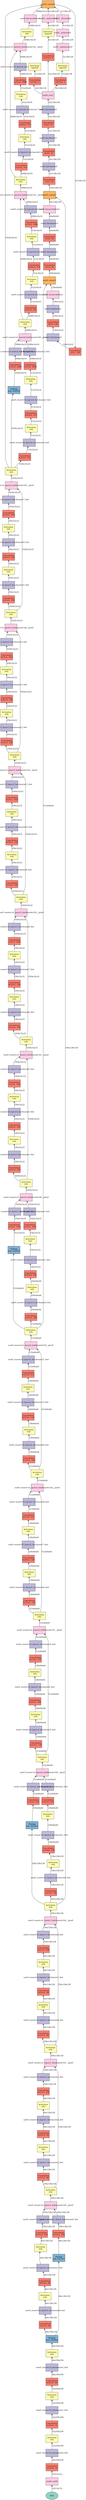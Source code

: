 digraph plot {
	data [label=data fillcolor="#8dd3c7" fixedsize=true height=0.8034 shape=oval style=filled width=1.3]
	east0_cast0 [label=east0_cast0 fillcolor="#fccde5" fixedsize=true height=0.8034 shape=box style=filled width=1.3]
	east0_resnetv1d_conv0_fwd [label="Convolution\n3x3/2x2, 32" fillcolor="#fb8072" fixedsize=true height=0.8034 shape=box style=filled width=1.3]
	east0_resnetv1d_batchnorm0_fwd [label=east0_resnetv1d_batchnorm0_fwd fillcolor="#bebada" fixedsize=true height=0.8034 shape=box style=filled width=1.3]
	east0_resnetv1d_relu0_fwd [label="Activation\nrelu" fillcolor="#ffffb3" fixedsize=true height=0.8034 shape=box style=filled width=1.3]
	east0_resnetv1d_conv1_fwd [label="Convolution\n3x3/1x1, 32" fillcolor="#fb8072" fixedsize=true height=0.8034 shape=box style=filled width=1.3]
	east0_resnetv1d_batchnorm1_fwd [label=east0_resnetv1d_batchnorm1_fwd fillcolor="#bebada" fixedsize=true height=0.8034 shape=box style=filled width=1.3]
	east0_resnetv1d_relu1_fwd [label="Activation\nrelu" fillcolor="#ffffb3" fixedsize=true height=0.8034 shape=box style=filled width=1.3]
	east0_resnetv1d_conv2_fwd [label="Convolution\n3x3/1x1, 64" fillcolor="#fb8072" fixedsize=true height=0.8034 shape=box style=filled width=1.3]
	east0_resnetv1d_batchnorm2_fwd [label=east0_resnetv1d_batchnorm2_fwd fillcolor="#bebada" fixedsize=true height=0.8034 shape=box style=filled width=1.3]
	east0_resnetv1d_relu2_fwd [label="Activation\nrelu" fillcolor="#ffffb3" fixedsize=true height=0.8034 shape=box style=filled width=1.3]
	east0_resnetv1d_pool0_fwd [label="Pooling\nmax, 3x3/2x2" fillcolor="#80b1d3" fixedsize=true height=0.8034 shape=box style=filled width=1.3]
	east0_resnetv1d_layers1_conv0_fwd [label="Convolution\n1x1/1x1, 64" fillcolor="#fb8072" fixedsize=true height=0.8034 shape=box style=filled width=1.3]
	east0_resnetv1d_layers1_batchnorm0_fwd [label=east0_resnetv1d_layers1_batchnorm0_fwd fillcolor="#bebada" fixedsize=true height=0.8034 shape=box style=filled width=1.3]
	east0_resnetv1d_layers1_relu0_fwd [label="Activation\nrelu" fillcolor="#ffffb3" fixedsize=true height=0.8034 shape=box style=filled width=1.3]
	east0_resnetv1d_layers1_conv1_fwd [label="Convolution\n3x3/1x1, 64" fillcolor="#fb8072" fixedsize=true height=0.8034 shape=box style=filled width=1.3]
	east0_resnetv1d_layers1_batchnorm1_fwd [label=east0_resnetv1d_layers1_batchnorm1_fwd fillcolor="#bebada" fixedsize=true height=0.8034 shape=box style=filled width=1.3]
	east0_resnetv1d_layers1_relu1_fwd [label="Activation\nrelu" fillcolor="#ffffb3" fixedsize=true height=0.8034 shape=box style=filled width=1.3]
	east0_resnetv1d_layers1_conv2_fwd [label="Convolution\n1x1/1x1, 256" fillcolor="#fb8072" fixedsize=true height=0.8034 shape=box style=filled width=1.3]
	east0_resnetv1d_layers1_batchnorm2_fwd [label=east0_resnetv1d_layers1_batchnorm2_fwd fillcolor="#bebada" fixedsize=true height=0.8034 shape=box style=filled width=1.3]
	east0_resnetv1d_down1_pool0_fwd [label="Pooling\navg, 1x1/1x1" fillcolor="#80b1d3" fixedsize=true height=0.8034 shape=box style=filled width=1.3]
	east0_resnetv1d_down1_conv0_fwd [label="Convolution\n1x1/1x1, 256" fillcolor="#fb8072" fixedsize=true height=0.8034 shape=box style=filled width=1.3]
	east0_resnetv1d_down1_batchnorm0_fwd [label=east0_resnetv1d_down1_batchnorm0_fwd fillcolor="#bebada" fixedsize=true height=0.8034 shape=box style=filled width=1.3]
	east0_resnetv1d_layers1_bottleneckv1b0__plus0 [label=east0_resnetv1d_layers1_bottleneckv1b0__plus0 fillcolor="#fccde5" fixedsize=true height=0.8034 shape=box style=filled width=1.3]
	east0_resnetv1d_layers1_relu2_fwd [label="Activation\nrelu" fillcolor="#ffffb3" fixedsize=true height=0.8034 shape=box style=filled width=1.3]
	east0_resnetv1d_layers1_conv3_fwd [label="Convolution\n1x1/1x1, 64" fillcolor="#fb8072" fixedsize=true height=0.8034 shape=box style=filled width=1.3]
	east0_resnetv1d_layers1_batchnorm3_fwd [label=east0_resnetv1d_layers1_batchnorm3_fwd fillcolor="#bebada" fixedsize=true height=0.8034 shape=box style=filled width=1.3]
	east0_resnetv1d_layers1_relu3_fwd [label="Activation\nrelu" fillcolor="#ffffb3" fixedsize=true height=0.8034 shape=box style=filled width=1.3]
	east0_resnetv1d_layers1_conv4_fwd [label="Convolution\n3x3/1x1, 64" fillcolor="#fb8072" fixedsize=true height=0.8034 shape=box style=filled width=1.3]
	east0_resnetv1d_layers1_batchnorm4_fwd [label=east0_resnetv1d_layers1_batchnorm4_fwd fillcolor="#bebada" fixedsize=true height=0.8034 shape=box style=filled width=1.3]
	east0_resnetv1d_layers1_relu4_fwd [label="Activation\nrelu" fillcolor="#ffffb3" fixedsize=true height=0.8034 shape=box style=filled width=1.3]
	east0_resnetv1d_layers1_conv5_fwd [label="Convolution\n1x1/1x1, 256" fillcolor="#fb8072" fixedsize=true height=0.8034 shape=box style=filled width=1.3]
	east0_resnetv1d_layers1_batchnorm5_fwd [label=east0_resnetv1d_layers1_batchnorm5_fwd fillcolor="#bebada" fixedsize=true height=0.8034 shape=box style=filled width=1.3]
	east0_resnetv1d_layers1_bottleneckv1b1__plus0 [label=east0_resnetv1d_layers1_bottleneckv1b1__plus0 fillcolor="#fccde5" fixedsize=true height=0.8034 shape=box style=filled width=1.3]
	east0_resnetv1d_layers1_relu5_fwd [label="Activation\nrelu" fillcolor="#ffffb3" fixedsize=true height=0.8034 shape=box style=filled width=1.3]
	east0_resnetv1d_layers1_conv6_fwd [label="Convolution\n1x1/1x1, 64" fillcolor="#fb8072" fixedsize=true height=0.8034 shape=box style=filled width=1.3]
	east0_resnetv1d_layers1_batchnorm6_fwd [label=east0_resnetv1d_layers1_batchnorm6_fwd fillcolor="#bebada" fixedsize=true height=0.8034 shape=box style=filled width=1.3]
	east0_resnetv1d_layers1_relu6_fwd [label="Activation\nrelu" fillcolor="#ffffb3" fixedsize=true height=0.8034 shape=box style=filled width=1.3]
	east0_resnetv1d_layers1_conv7_fwd [label="Convolution\n3x3/1x1, 64" fillcolor="#fb8072" fixedsize=true height=0.8034 shape=box style=filled width=1.3]
	east0_resnetv1d_layers1_batchnorm7_fwd [label=east0_resnetv1d_layers1_batchnorm7_fwd fillcolor="#bebada" fixedsize=true height=0.8034 shape=box style=filled width=1.3]
	east0_resnetv1d_layers1_relu7_fwd [label="Activation\nrelu" fillcolor="#ffffb3" fixedsize=true height=0.8034 shape=box style=filled width=1.3]
	east0_resnetv1d_layers1_conv8_fwd [label="Convolution\n1x1/1x1, 256" fillcolor="#fb8072" fixedsize=true height=0.8034 shape=box style=filled width=1.3]
	east0_resnetv1d_layers1_batchnorm8_fwd [label=east0_resnetv1d_layers1_batchnorm8_fwd fillcolor="#bebada" fixedsize=true height=0.8034 shape=box style=filled width=1.3]
	east0_resnetv1d_layers1_bottleneckv1b2__plus0 [label=east0_resnetv1d_layers1_bottleneckv1b2__plus0 fillcolor="#fccde5" fixedsize=true height=0.8034 shape=box style=filled width=1.3]
	east0_resnetv1d_layers1_relu8_fwd [label="Activation\nrelu" fillcolor="#ffffb3" fixedsize=true height=0.8034 shape=box style=filled width=1.3]
	east0_resnetv1d_layers2_conv0_fwd [label="Convolution\n1x1/1x1, 128" fillcolor="#fb8072" fixedsize=true height=0.8034 shape=box style=filled width=1.3]
	east0_resnetv1d_layers2_batchnorm0_fwd [label=east0_resnetv1d_layers2_batchnorm0_fwd fillcolor="#bebada" fixedsize=true height=0.8034 shape=box style=filled width=1.3]
	east0_resnetv1d_layers2_relu0_fwd [label="Activation\nrelu" fillcolor="#ffffb3" fixedsize=true height=0.8034 shape=box style=filled width=1.3]
	east0_resnetv1d_layers2_conv1_fwd [label="Convolution\n3x3/2x2, 128" fillcolor="#fb8072" fixedsize=true height=0.8034 shape=box style=filled width=1.3]
	east0_resnetv1d_layers2_batchnorm1_fwd [label=east0_resnetv1d_layers2_batchnorm1_fwd fillcolor="#bebada" fixedsize=true height=0.8034 shape=box style=filled width=1.3]
	east0_resnetv1d_layers2_relu1_fwd [label="Activation\nrelu" fillcolor="#ffffb3" fixedsize=true height=0.8034 shape=box style=filled width=1.3]
	east0_resnetv1d_layers2_conv2_fwd [label="Convolution\n1x1/1x1, 512" fillcolor="#fb8072" fixedsize=true height=0.8034 shape=box style=filled width=1.3]
	east0_resnetv1d_layers2_batchnorm2_fwd [label=east0_resnetv1d_layers2_batchnorm2_fwd fillcolor="#bebada" fixedsize=true height=0.8034 shape=box style=filled width=1.3]
	east0_resnetv1d_down2_pool0_fwd [label="Pooling\navg, 2x2/2x2" fillcolor="#80b1d3" fixedsize=true height=0.8034 shape=box style=filled width=1.3]
	east0_resnetv1d_down2_conv0_fwd [label="Convolution\n1x1/1x1, 512" fillcolor="#fb8072" fixedsize=true height=0.8034 shape=box style=filled width=1.3]
	east0_resnetv1d_down2_batchnorm0_fwd [label=east0_resnetv1d_down2_batchnorm0_fwd fillcolor="#bebada" fixedsize=true height=0.8034 shape=box style=filled width=1.3]
	east0_resnetv1d_layers2_bottleneckv1b0__plus0 [label=east0_resnetv1d_layers2_bottleneckv1b0__plus0 fillcolor="#fccde5" fixedsize=true height=0.8034 shape=box style=filled width=1.3]
	east0_resnetv1d_layers2_relu2_fwd [label="Activation\nrelu" fillcolor="#ffffb3" fixedsize=true height=0.8034 shape=box style=filled width=1.3]
	east0_resnetv1d_layers2_conv3_fwd [label="Convolution\n1x1/1x1, 128" fillcolor="#fb8072" fixedsize=true height=0.8034 shape=box style=filled width=1.3]
	east0_resnetv1d_layers2_batchnorm3_fwd [label=east0_resnetv1d_layers2_batchnorm3_fwd fillcolor="#bebada" fixedsize=true height=0.8034 shape=box style=filled width=1.3]
	east0_resnetv1d_layers2_relu3_fwd [label="Activation\nrelu" fillcolor="#ffffb3" fixedsize=true height=0.8034 shape=box style=filled width=1.3]
	east0_resnetv1d_layers2_conv4_fwd [label="Convolution\n3x3/1x1, 128" fillcolor="#fb8072" fixedsize=true height=0.8034 shape=box style=filled width=1.3]
	east0_resnetv1d_layers2_batchnorm4_fwd [label=east0_resnetv1d_layers2_batchnorm4_fwd fillcolor="#bebada" fixedsize=true height=0.8034 shape=box style=filled width=1.3]
	east0_resnetv1d_layers2_relu4_fwd [label="Activation\nrelu" fillcolor="#ffffb3" fixedsize=true height=0.8034 shape=box style=filled width=1.3]
	east0_resnetv1d_layers2_conv5_fwd [label="Convolution\n1x1/1x1, 512" fillcolor="#fb8072" fixedsize=true height=0.8034 shape=box style=filled width=1.3]
	east0_resnetv1d_layers2_batchnorm5_fwd [label=east0_resnetv1d_layers2_batchnorm5_fwd fillcolor="#bebada" fixedsize=true height=0.8034 shape=box style=filled width=1.3]
	east0_resnetv1d_layers2_bottleneckv1b1__plus0 [label=east0_resnetv1d_layers2_bottleneckv1b1__plus0 fillcolor="#fccde5" fixedsize=true height=0.8034 shape=box style=filled width=1.3]
	east0_resnetv1d_layers2_relu5_fwd [label="Activation\nrelu" fillcolor="#ffffb3" fixedsize=true height=0.8034 shape=box style=filled width=1.3]
	east0_resnetv1d_layers2_conv6_fwd [label="Convolution\n1x1/1x1, 128" fillcolor="#fb8072" fixedsize=true height=0.8034 shape=box style=filled width=1.3]
	east0_resnetv1d_layers2_batchnorm6_fwd [label=east0_resnetv1d_layers2_batchnorm6_fwd fillcolor="#bebada" fixedsize=true height=0.8034 shape=box style=filled width=1.3]
	east0_resnetv1d_layers2_relu6_fwd [label="Activation\nrelu" fillcolor="#ffffb3" fixedsize=true height=0.8034 shape=box style=filled width=1.3]
	east0_resnetv1d_layers2_conv7_fwd [label="Convolution\n3x3/1x1, 128" fillcolor="#fb8072" fixedsize=true height=0.8034 shape=box style=filled width=1.3]
	east0_resnetv1d_layers2_batchnorm7_fwd [label=east0_resnetv1d_layers2_batchnorm7_fwd fillcolor="#bebada" fixedsize=true height=0.8034 shape=box style=filled width=1.3]
	east0_resnetv1d_layers2_relu7_fwd [label="Activation\nrelu" fillcolor="#ffffb3" fixedsize=true height=0.8034 shape=box style=filled width=1.3]
	east0_resnetv1d_layers2_conv8_fwd [label="Convolution\n1x1/1x1, 512" fillcolor="#fb8072" fixedsize=true height=0.8034 shape=box style=filled width=1.3]
	east0_resnetv1d_layers2_batchnorm8_fwd [label=east0_resnetv1d_layers2_batchnorm8_fwd fillcolor="#bebada" fixedsize=true height=0.8034 shape=box style=filled width=1.3]
	east0_resnetv1d_layers2_bottleneckv1b2__plus0 [label=east0_resnetv1d_layers2_bottleneckv1b2__plus0 fillcolor="#fccde5" fixedsize=true height=0.8034 shape=box style=filled width=1.3]
	east0_resnetv1d_layers2_relu8_fwd [label="Activation\nrelu" fillcolor="#ffffb3" fixedsize=true height=0.8034 shape=box style=filled width=1.3]
	east0_resnetv1d_layers2_conv9_fwd [label="Convolution\n1x1/1x1, 128" fillcolor="#fb8072" fixedsize=true height=0.8034 shape=box style=filled width=1.3]
	east0_resnetv1d_layers2_batchnorm9_fwd [label=east0_resnetv1d_layers2_batchnorm9_fwd fillcolor="#bebada" fixedsize=true height=0.8034 shape=box style=filled width=1.3]
	east0_resnetv1d_layers2_relu9_fwd [label="Activation\nrelu" fillcolor="#ffffb3" fixedsize=true height=0.8034 shape=box style=filled width=1.3]
	east0_resnetv1d_layers2_conv10_fwd [label="Convolution\n3x3/1x1, 128" fillcolor="#fb8072" fixedsize=true height=0.8034 shape=box style=filled width=1.3]
	east0_resnetv1d_layers2_batchnorm10_fwd [label=east0_resnetv1d_layers2_batchnorm10_fwd fillcolor="#bebada" fixedsize=true height=0.8034 shape=box style=filled width=1.3]
	east0_resnetv1d_layers2_relu10_fwd [label="Activation\nrelu" fillcolor="#ffffb3" fixedsize=true height=0.8034 shape=box style=filled width=1.3]
	east0_resnetv1d_layers2_conv11_fwd [label="Convolution\n1x1/1x1, 512" fillcolor="#fb8072" fixedsize=true height=0.8034 shape=box style=filled width=1.3]
	east0_resnetv1d_layers2_batchnorm11_fwd [label=east0_resnetv1d_layers2_batchnorm11_fwd fillcolor="#bebada" fixedsize=true height=0.8034 shape=box style=filled width=1.3]
	east0_resnetv1d_layers2_bottleneckv1b3__plus0 [label=east0_resnetv1d_layers2_bottleneckv1b3__plus0 fillcolor="#fccde5" fixedsize=true height=0.8034 shape=box style=filled width=1.3]
	east0_resnetv1d_layers2_relu11_fwd [label="Activation\nrelu" fillcolor="#ffffb3" fixedsize=true height=0.8034 shape=box style=filled width=1.3]
	east0_resnetv1d_layers3_conv0_fwd [label="Convolution\n1x1/1x1, 256" fillcolor="#fb8072" fixedsize=true height=0.8034 shape=box style=filled width=1.3]
	east0_resnetv1d_layers3_batchnorm0_fwd [label=east0_resnetv1d_layers3_batchnorm0_fwd fillcolor="#bebada" fixedsize=true height=0.8034 shape=box style=filled width=1.3]
	east0_resnetv1d_layers3_relu0_fwd [label="Activation\nrelu" fillcolor="#ffffb3" fixedsize=true height=0.8034 shape=box style=filled width=1.3]
	east0_resnetv1d_layers3_conv1_fwd [label="Convolution\n3x3/2x2, 256" fillcolor="#fb8072" fixedsize=true height=0.8034 shape=box style=filled width=1.3]
	east0_resnetv1d_layers3_batchnorm1_fwd [label=east0_resnetv1d_layers3_batchnorm1_fwd fillcolor="#bebada" fixedsize=true height=0.8034 shape=box style=filled width=1.3]
	east0_resnetv1d_layers3_relu1_fwd [label="Activation\nrelu" fillcolor="#ffffb3" fixedsize=true height=0.8034 shape=box style=filled width=1.3]
	east0_resnetv1d_layers3_conv2_fwd [label="Convolution\n1x1/1x1, 1024" fillcolor="#fb8072" fixedsize=true height=0.8034 shape=box style=filled width=1.3]
	east0_resnetv1d_layers3_batchnorm2_fwd [label=east0_resnetv1d_layers3_batchnorm2_fwd fillcolor="#bebada" fixedsize=true height=0.8034 shape=box style=filled width=1.3]
	east0_resnetv1d_down3_pool0_fwd [label="Pooling\navg, 2x2/2x2" fillcolor="#80b1d3" fixedsize=true height=0.8034 shape=box style=filled width=1.3]
	east0_resnetv1d_down3_conv0_fwd [label="Convolution\n1x1/1x1, 1024" fillcolor="#fb8072" fixedsize=true height=0.8034 shape=box style=filled width=1.3]
	east0_resnetv1d_down3_batchnorm0_fwd [label=east0_resnetv1d_down3_batchnorm0_fwd fillcolor="#bebada" fixedsize=true height=0.8034 shape=box style=filled width=1.3]
	east0_resnetv1d_layers3_bottleneckv1b0__plus0 [label=east0_resnetv1d_layers3_bottleneckv1b0__plus0 fillcolor="#fccde5" fixedsize=true height=0.8034 shape=box style=filled width=1.3]
	east0_resnetv1d_layers3_relu2_fwd [label="Activation\nrelu" fillcolor="#ffffb3" fixedsize=true height=0.8034 shape=box style=filled width=1.3]
	east0_resnetv1d_layers3_conv3_fwd [label="Convolution\n1x1/1x1, 256" fillcolor="#fb8072" fixedsize=true height=0.8034 shape=box style=filled width=1.3]
	east0_resnetv1d_layers3_batchnorm3_fwd [label=east0_resnetv1d_layers3_batchnorm3_fwd fillcolor="#bebada" fixedsize=true height=0.8034 shape=box style=filled width=1.3]
	east0_resnetv1d_layers3_relu3_fwd [label="Activation\nrelu" fillcolor="#ffffb3" fixedsize=true height=0.8034 shape=box style=filled width=1.3]
	east0_resnetv1d_layers3_conv4_fwd [label="Convolution\n3x3/1x1, 256" fillcolor="#fb8072" fixedsize=true height=0.8034 shape=box style=filled width=1.3]
	east0_resnetv1d_layers3_batchnorm4_fwd [label=east0_resnetv1d_layers3_batchnorm4_fwd fillcolor="#bebada" fixedsize=true height=0.8034 shape=box style=filled width=1.3]
	east0_resnetv1d_layers3_relu4_fwd [label="Activation\nrelu" fillcolor="#ffffb3" fixedsize=true height=0.8034 shape=box style=filled width=1.3]
	east0_resnetv1d_layers3_conv5_fwd [label="Convolution\n1x1/1x1, 1024" fillcolor="#fb8072" fixedsize=true height=0.8034 shape=box style=filled width=1.3]
	east0_resnetv1d_layers3_batchnorm5_fwd [label=east0_resnetv1d_layers3_batchnorm5_fwd fillcolor="#bebada" fixedsize=true height=0.8034 shape=box style=filled width=1.3]
	east0_resnetv1d_layers3_bottleneckv1b1__plus0 [label=east0_resnetv1d_layers3_bottleneckv1b1__plus0 fillcolor="#fccde5" fixedsize=true height=0.8034 shape=box style=filled width=1.3]
	east0_resnetv1d_layers3_relu5_fwd [label="Activation\nrelu" fillcolor="#ffffb3" fixedsize=true height=0.8034 shape=box style=filled width=1.3]
	east0_resnetv1d_layers3_conv6_fwd [label="Convolution\n1x1/1x1, 256" fillcolor="#fb8072" fixedsize=true height=0.8034 shape=box style=filled width=1.3]
	east0_resnetv1d_layers3_batchnorm6_fwd [label=east0_resnetv1d_layers3_batchnorm6_fwd fillcolor="#bebada" fixedsize=true height=0.8034 shape=box style=filled width=1.3]
	east0_resnetv1d_layers3_relu6_fwd [label="Activation\nrelu" fillcolor="#ffffb3" fixedsize=true height=0.8034 shape=box style=filled width=1.3]
	east0_resnetv1d_layers3_conv7_fwd [label="Convolution\n3x3/1x1, 256" fillcolor="#fb8072" fixedsize=true height=0.8034 shape=box style=filled width=1.3]
	east0_resnetv1d_layers3_batchnorm7_fwd [label=east0_resnetv1d_layers3_batchnorm7_fwd fillcolor="#bebada" fixedsize=true height=0.8034 shape=box style=filled width=1.3]
	east0_resnetv1d_layers3_relu7_fwd [label="Activation\nrelu" fillcolor="#ffffb3" fixedsize=true height=0.8034 shape=box style=filled width=1.3]
	east0_resnetv1d_layers3_conv8_fwd [label="Convolution\n1x1/1x1, 1024" fillcolor="#fb8072" fixedsize=true height=0.8034 shape=box style=filled width=1.3]
	east0_resnetv1d_layers3_batchnorm8_fwd [label=east0_resnetv1d_layers3_batchnorm8_fwd fillcolor="#bebada" fixedsize=true height=0.8034 shape=box style=filled width=1.3]
	east0_resnetv1d_layers3_bottleneckv1b2__plus0 [label=east0_resnetv1d_layers3_bottleneckv1b2__plus0 fillcolor="#fccde5" fixedsize=true height=0.8034 shape=box style=filled width=1.3]
	east0_resnetv1d_layers3_relu8_fwd [label="Activation\nrelu" fillcolor="#ffffb3" fixedsize=true height=0.8034 shape=box style=filled width=1.3]
	east0_resnetv1d_layers3_conv9_fwd [label="Convolution\n1x1/1x1, 256" fillcolor="#fb8072" fixedsize=true height=0.8034 shape=box style=filled width=1.3]
	east0_resnetv1d_layers3_batchnorm9_fwd [label=east0_resnetv1d_layers3_batchnorm9_fwd fillcolor="#bebada" fixedsize=true height=0.8034 shape=box style=filled width=1.3]
	east0_resnetv1d_layers3_relu9_fwd [label="Activation\nrelu" fillcolor="#ffffb3" fixedsize=true height=0.8034 shape=box style=filled width=1.3]
	east0_resnetv1d_layers3_conv10_fwd [label="Convolution\n3x3/1x1, 256" fillcolor="#fb8072" fixedsize=true height=0.8034 shape=box style=filled width=1.3]
	east0_resnetv1d_layers3_batchnorm10_fwd [label=east0_resnetv1d_layers3_batchnorm10_fwd fillcolor="#bebada" fixedsize=true height=0.8034 shape=box style=filled width=1.3]
	east0_resnetv1d_layers3_relu10_fwd [label="Activation\nrelu" fillcolor="#ffffb3" fixedsize=true height=0.8034 shape=box style=filled width=1.3]
	east0_resnetv1d_layers3_conv11_fwd [label="Convolution\n1x1/1x1, 1024" fillcolor="#fb8072" fixedsize=true height=0.8034 shape=box style=filled width=1.3]
	east0_resnetv1d_layers3_batchnorm11_fwd [label=east0_resnetv1d_layers3_batchnorm11_fwd fillcolor="#bebada" fixedsize=true height=0.8034 shape=box style=filled width=1.3]
	east0_resnetv1d_layers3_bottleneckv1b3__plus0 [label=east0_resnetv1d_layers3_bottleneckv1b3__plus0 fillcolor="#fccde5" fixedsize=true height=0.8034 shape=box style=filled width=1.3]
	east0_resnetv1d_layers3_relu11_fwd [label="Activation\nrelu" fillcolor="#ffffb3" fixedsize=true height=0.8034 shape=box style=filled width=1.3]
	east0_resnetv1d_layers3_conv12_fwd [label="Convolution\n1x1/1x1, 256" fillcolor="#fb8072" fixedsize=true height=0.8034 shape=box style=filled width=1.3]
	east0_resnetv1d_layers3_batchnorm12_fwd [label=east0_resnetv1d_layers3_batchnorm12_fwd fillcolor="#bebada" fixedsize=true height=0.8034 shape=box style=filled width=1.3]
	east0_resnetv1d_layers3_relu12_fwd [label="Activation\nrelu" fillcolor="#ffffb3" fixedsize=true height=0.8034 shape=box style=filled width=1.3]
	east0_resnetv1d_layers3_conv13_fwd [label="Convolution\n3x3/1x1, 256" fillcolor="#fb8072" fixedsize=true height=0.8034 shape=box style=filled width=1.3]
	east0_resnetv1d_layers3_batchnorm13_fwd [label=east0_resnetv1d_layers3_batchnorm13_fwd fillcolor="#bebada" fixedsize=true height=0.8034 shape=box style=filled width=1.3]
	east0_resnetv1d_layers3_relu13_fwd [label="Activation\nrelu" fillcolor="#ffffb3" fixedsize=true height=0.8034 shape=box style=filled width=1.3]
	east0_resnetv1d_layers3_conv14_fwd [label="Convolution\n1x1/1x1, 1024" fillcolor="#fb8072" fixedsize=true height=0.8034 shape=box style=filled width=1.3]
	east0_resnetv1d_layers3_batchnorm14_fwd [label=east0_resnetv1d_layers3_batchnorm14_fwd fillcolor="#bebada" fixedsize=true height=0.8034 shape=box style=filled width=1.3]
	east0_resnetv1d_layers3_bottleneckv1b4__plus0 [label=east0_resnetv1d_layers3_bottleneckv1b4__plus0 fillcolor="#fccde5" fixedsize=true height=0.8034 shape=box style=filled width=1.3]
	east0_resnetv1d_layers3_relu14_fwd [label="Activation\nrelu" fillcolor="#ffffb3" fixedsize=true height=0.8034 shape=box style=filled width=1.3]
	east0_resnetv1d_layers3_conv15_fwd [label="Convolution\n1x1/1x1, 256" fillcolor="#fb8072" fixedsize=true height=0.8034 shape=box style=filled width=1.3]
	east0_resnetv1d_layers3_batchnorm15_fwd [label=east0_resnetv1d_layers3_batchnorm15_fwd fillcolor="#bebada" fixedsize=true height=0.8034 shape=box style=filled width=1.3]
	east0_resnetv1d_layers3_relu15_fwd [label="Activation\nrelu" fillcolor="#ffffb3" fixedsize=true height=0.8034 shape=box style=filled width=1.3]
	east0_resnetv1d_layers3_conv16_fwd [label="Convolution\n3x3/1x1, 256" fillcolor="#fb8072" fixedsize=true height=0.8034 shape=box style=filled width=1.3]
	east0_resnetv1d_layers3_batchnorm16_fwd [label=east0_resnetv1d_layers3_batchnorm16_fwd fillcolor="#bebada" fixedsize=true height=0.8034 shape=box style=filled width=1.3]
	east0_resnetv1d_layers3_relu16_fwd [label="Activation\nrelu" fillcolor="#ffffb3" fixedsize=true height=0.8034 shape=box style=filled width=1.3]
	east0_resnetv1d_layers3_conv17_fwd [label="Convolution\n1x1/1x1, 1024" fillcolor="#fb8072" fixedsize=true height=0.8034 shape=box style=filled width=1.3]
	east0_resnetv1d_layers3_batchnorm17_fwd [label=east0_resnetv1d_layers3_batchnorm17_fwd fillcolor="#bebada" fixedsize=true height=0.8034 shape=box style=filled width=1.3]
	east0_resnetv1d_layers3_bottleneckv1b5__plus0 [label=east0_resnetv1d_layers3_bottleneckv1b5__plus0 fillcolor="#fccde5" fixedsize=true height=0.8034 shape=box style=filled width=1.3]
	east0_resnetv1d_layers3_relu17_fwd [label="Activation\nrelu" fillcolor="#ffffb3" fixedsize=true height=0.8034 shape=box style=filled width=1.3]
	east0_resnetv1d_layers4_conv0_fwd [label="Convolution\n1x1/1x1, 512" fillcolor="#fb8072" fixedsize=true height=0.8034 shape=box style=filled width=1.3]
	east0_resnetv1d_layers4_batchnorm0_fwd [label=east0_resnetv1d_layers4_batchnorm0_fwd fillcolor="#bebada" fixedsize=true height=0.8034 shape=box style=filled width=1.3]
	east0_resnetv1d_layers4_relu0_fwd [label="Activation\nrelu" fillcolor="#ffffb3" fixedsize=true height=0.8034 shape=box style=filled width=1.3]
	east0_resnetv1d_layers4_conv1_fwd [label="Convolution\n3x3/2x2, 512" fillcolor="#fb8072" fixedsize=true height=0.8034 shape=box style=filled width=1.3]
	east0_resnetv1d_layers4_batchnorm1_fwd [label=east0_resnetv1d_layers4_batchnorm1_fwd fillcolor="#bebada" fixedsize=true height=0.8034 shape=box style=filled width=1.3]
	east0_resnetv1d_layers4_relu1_fwd [label="Activation\nrelu" fillcolor="#ffffb3" fixedsize=true height=0.8034 shape=box style=filled width=1.3]
	east0_resnetv1d_layers4_conv2_fwd [label="Convolution\n1x1/1x1, 2048" fillcolor="#fb8072" fixedsize=true height=0.8034 shape=box style=filled width=1.3]
	east0_resnetv1d_layers4_batchnorm2_fwd [label=east0_resnetv1d_layers4_batchnorm2_fwd fillcolor="#bebada" fixedsize=true height=0.8034 shape=box style=filled width=1.3]
	east0_resnetv1d_down4_pool0_fwd [label="Pooling\navg, 2x2/2x2" fillcolor="#80b1d3" fixedsize=true height=0.8034 shape=box style=filled width=1.3]
	east0_resnetv1d_down4_conv0_fwd [label="Convolution\n1x1/1x1, 2048" fillcolor="#fb8072" fixedsize=true height=0.8034 shape=box style=filled width=1.3]
	east0_resnetv1d_down4_batchnorm0_fwd [label=east0_resnetv1d_down4_batchnorm0_fwd fillcolor="#bebada" fixedsize=true height=0.8034 shape=box style=filled width=1.3]
	east0_resnetv1d_layers4_bottleneckv1b0__plus0 [label=east0_resnetv1d_layers4_bottleneckv1b0__plus0 fillcolor="#fccde5" fixedsize=true height=0.8034 shape=box style=filled width=1.3]
	east0_resnetv1d_layers4_relu2_fwd [label="Activation\nrelu" fillcolor="#ffffb3" fixedsize=true height=0.8034 shape=box style=filled width=1.3]
	east0_resnetv1d_layers4_conv3_fwd [label="Convolution\n1x1/1x1, 512" fillcolor="#fb8072" fixedsize=true height=0.8034 shape=box style=filled width=1.3]
	east0_resnetv1d_layers4_batchnorm3_fwd [label=east0_resnetv1d_layers4_batchnorm3_fwd fillcolor="#bebada" fixedsize=true height=0.8034 shape=box style=filled width=1.3]
	east0_resnetv1d_layers4_relu3_fwd [label="Activation\nrelu" fillcolor="#ffffb3" fixedsize=true height=0.8034 shape=box style=filled width=1.3]
	east0_resnetv1d_layers4_conv4_fwd [label="Convolution\n3x3/1x1, 512" fillcolor="#fb8072" fixedsize=true height=0.8034 shape=box style=filled width=1.3]
	east0_resnetv1d_layers4_batchnorm4_fwd [label=east0_resnetv1d_layers4_batchnorm4_fwd fillcolor="#bebada" fixedsize=true height=0.8034 shape=box style=filled width=1.3]
	east0_resnetv1d_layers4_relu4_fwd [label="Activation\nrelu" fillcolor="#ffffb3" fixedsize=true height=0.8034 shape=box style=filled width=1.3]
	east0_resnetv1d_layers4_conv5_fwd [label="Convolution\n1x1/1x1, 2048" fillcolor="#fb8072" fixedsize=true height=0.8034 shape=box style=filled width=1.3]
	east0_resnetv1d_layers4_batchnorm5_fwd [label=east0_resnetv1d_layers4_batchnorm5_fwd fillcolor="#bebada" fixedsize=true height=0.8034 shape=box style=filled width=1.3]
	east0_resnetv1d_layers4_bottleneckv1b1__plus0 [label=east0_resnetv1d_layers4_bottleneckv1b1__plus0 fillcolor="#fccde5" fixedsize=true height=0.8034 shape=box style=filled width=1.3]
	east0_resnetv1d_layers4_relu5_fwd [label="Activation\nrelu" fillcolor="#ffffb3" fixedsize=true height=0.8034 shape=box style=filled width=1.3]
	east0_resnetv1d_layers4_conv6_fwd [label="Convolution\n1x1/1x1, 512" fillcolor="#fb8072" fixedsize=true height=0.8034 shape=box style=filled width=1.3]
	east0_resnetv1d_layers4_batchnorm6_fwd [label=east0_resnetv1d_layers4_batchnorm6_fwd fillcolor="#bebada" fixedsize=true height=0.8034 shape=box style=filled width=1.3]
	east0_resnetv1d_layers4_relu6_fwd [label="Activation\nrelu" fillcolor="#ffffb3" fixedsize=true height=0.8034 shape=box style=filled width=1.3]
	east0_resnetv1d_layers4_conv7_fwd [label="Convolution\n3x3/1x1, 512" fillcolor="#fb8072" fixedsize=true height=0.8034 shape=box style=filled width=1.3]
	east0_resnetv1d_layers4_batchnorm7_fwd [label=east0_resnetv1d_layers4_batchnorm7_fwd fillcolor="#bebada" fixedsize=true height=0.8034 shape=box style=filled width=1.3]
	east0_resnetv1d_layers4_relu7_fwd [label="Activation\nrelu" fillcolor="#ffffb3" fixedsize=true height=0.8034 shape=box style=filled width=1.3]
	east0_resnetv1d_layers4_conv8_fwd [label="Convolution\n1x1/1x1, 2048" fillcolor="#fb8072" fixedsize=true height=0.8034 shape=box style=filled width=1.3]
	east0_resnetv1d_layers4_batchnorm8_fwd [label=east0_resnetv1d_layers4_batchnorm8_fwd fillcolor="#bebada" fixedsize=true height=0.8034 shape=box style=filled width=1.3]
	east0_resnetv1d_layers4_bottleneckv1b2__plus0 [label=east0_resnetv1d_layers4_bottleneckv1b2__plus0 fillcolor="#fccde5" fixedsize=true height=0.8034 shape=box style=filled width=1.3]
	east0_resnetv1d_layers4_relu8_fwd [label="Activation\nrelu" fillcolor="#ffffb3" fixedsize=true height=0.8034 shape=box style=filled width=1.3]
	east0_deconvolution0 [label=east0_deconvolution0 fillcolor="#fccde5" fixedsize=true height=0.8034 shape=box style=filled width=1.3]
	east0_concat0 [label=east0_concat0 fillcolor="#fdb462" fixedsize=true height=0.8034 shape=box style=filled width=1.3]
	east0_convolution0 [label="Convolution\n1x1/1, 128" fillcolor="#fb8072" fixedsize=true height=0.8034 shape=box style=filled width=1.3]
	east0_batchnorm0 [label=east0_batchnorm0 fillcolor="#bebada" fixedsize=true height=0.8034 shape=box style=filled width=1.3]
	east0_convolution1 [label="Convolution\n3x3/1, 128" fillcolor="#fb8072" fixedsize=true height=0.8034 shape=box style=filled width=1.3]
	east0_batchnorm1 [label=east0_batchnorm1 fillcolor="#bebada" fixedsize=true height=0.8034 shape=box style=filled width=1.3]
	east0_deconvolution1 [label=east0_deconvolution1 fillcolor="#fccde5" fixedsize=true height=0.8034 shape=box style=filled width=1.3]
	east0_concat1 [label=east0_concat1 fillcolor="#fdb462" fixedsize=true height=0.8034 shape=box style=filled width=1.3]
	east0_convolution2 [label="Convolution\n1x1/1, 64" fillcolor="#fb8072" fixedsize=true height=0.8034 shape=box style=filled width=1.3]
	east0_batchnorm2 [label=east0_batchnorm2 fillcolor="#bebada" fixedsize=true height=0.8034 shape=box style=filled width=1.3]
	east0_convolution3 [label="Convolution\n3x3/1, 64" fillcolor="#fb8072" fixedsize=true height=0.8034 shape=box style=filled width=1.3]
	east0_batchnorm3 [label=east0_batchnorm3 fillcolor="#bebada" fixedsize=true height=0.8034 shape=box style=filled width=1.3]
	east0_deconvolution2 [label=east0_deconvolution2 fillcolor="#fccde5" fixedsize=true height=0.8034 shape=box style=filled width=1.3]
	east0_concat2 [label=east0_concat2 fillcolor="#fdb462" fixedsize=true height=0.8034 shape=box style=filled width=1.3]
	east0_convolution4 [label="Convolution\n1x1/1, 32" fillcolor="#fb8072" fixedsize=true height=0.8034 shape=box style=filled width=1.3]
	east0_batchnorm4 [label=east0_batchnorm4 fillcolor="#bebada" fixedsize=true height=0.8034 shape=box style=filled width=1.3]
	east0_convolution5 [label="Convolution\n3x3/1, 32" fillcolor="#fb8072" fixedsize=true height=0.8034 shape=box style=filled width=1.3]
	east0_batchnorm5 [label=east0_batchnorm5 fillcolor="#bebada" fixedsize=true height=0.8034 shape=box style=filled width=1.3]
	east0_convolution6 [label="Convolution\n3x3/1, 32" fillcolor="#fb8072" fixedsize=true height=0.8034 shape=box style=filled width=1.3]
	east0_batchnorm6 [label=east0_batchnorm6 fillcolor="#bebada" fixedsize=true height=0.8034 shape=box style=filled width=1.3]
	east0_cast1 [label=east0_cast1 fillcolor="#fccde5" fixedsize=true height=0.8034 shape=box style=filled width=1.3]
	east0_conv0_fwd [label="Convolution\n1x1/1x1, 1" fillcolor="#fb8072" fixedsize=true height=0.8034 shape=box style=filled width=1.3]
	east0_conv0_sigmoid_fwd [label="Activation\nsigmoid" fillcolor="#ffffb3" fixedsize=true height=0.8034 shape=box style=filled width=1.3]
	east0_conv1_fwd [label="Convolution\n1x1/1x1, 4" fillcolor="#fb8072" fixedsize=true height=0.8034 shape=box style=filled width=1.3]
	east0_conv1_sigmoid_fwd [label="Activation\nsigmoid" fillcolor="#ffffb3" fixedsize=true height=0.8034 shape=box style=filled width=1.3]
	east0__mulscalar0 [label=east0__mulscalar0 fillcolor="#fccde5" fixedsize=true height=0.8034 shape=box style=filled width=1.3]
	east0_conv2_fwd [label="Convolution\n1x1/1x1, 1" fillcolor="#fb8072" fixedsize=true height=0.8034 shape=box style=filled width=1.3]
	east0_conv2_sigmoid_fwd [label="Activation\nsigmoid" fillcolor="#ffffb3" fixedsize=true height=0.8034 shape=box style=filled width=1.3]
	east0__minusscalar0 [label=east0__minusscalar0 fillcolor="#fccde5" fixedsize=true height=0.8034 shape=box style=filled width=1.3]
	east0__mulscalar1 [label=east0__mulscalar1 fillcolor="#fccde5" fixedsize=true height=0.8034 shape=box style=filled width=1.3]
	east0__divscalar0 [label=east0__divscalar0 fillcolor="#fccde5" fixedsize=true height=0.8034 shape=box style=filled width=1.3]
	east0_concat0 [label=east0_concat0 fillcolor="#fdb462" fixedsize=true height=0.8034 shape=box style=filled width=1.3]
	east0_cast0 -> data [label="3x512x512" arrowtail=open dir=back]
	east0_resnetv1d_conv0_fwd -> east0_cast0 [label="3x512x512" arrowtail=open dir=back]
	east0_resnetv1d_batchnorm0_fwd -> east0_resnetv1d_conv0_fwd [label="32x256x256" arrowtail=open dir=back]
	east0_resnetv1d_relu0_fwd -> east0_resnetv1d_batchnorm0_fwd [label="32x256x256" arrowtail=open dir=back]
	east0_resnetv1d_conv1_fwd -> east0_resnetv1d_relu0_fwd [label="32x256x256" arrowtail=open dir=back]
	east0_resnetv1d_batchnorm1_fwd -> east0_resnetv1d_conv1_fwd [label="32x256x256" arrowtail=open dir=back]
	east0_resnetv1d_relu1_fwd -> east0_resnetv1d_batchnorm1_fwd [label="32x256x256" arrowtail=open dir=back]
	east0_resnetv1d_conv2_fwd -> east0_resnetv1d_relu1_fwd [label="32x256x256" arrowtail=open dir=back]
	east0_resnetv1d_batchnorm2_fwd -> east0_resnetv1d_conv2_fwd [label="64x256x256" arrowtail=open dir=back]
	east0_resnetv1d_relu2_fwd -> east0_resnetv1d_batchnorm2_fwd [label="64x256x256" arrowtail=open dir=back]
	east0_resnetv1d_pool0_fwd -> east0_resnetv1d_relu2_fwd [label="64x256x256" arrowtail=open dir=back]
	east0_resnetv1d_layers1_conv0_fwd -> east0_resnetv1d_pool0_fwd [label="64x128x128" arrowtail=open dir=back]
	east0_resnetv1d_layers1_batchnorm0_fwd -> east0_resnetv1d_layers1_conv0_fwd [label="64x128x128" arrowtail=open dir=back]
	east0_resnetv1d_layers1_relu0_fwd -> east0_resnetv1d_layers1_batchnorm0_fwd [label="64x128x128" arrowtail=open dir=back]
	east0_resnetv1d_layers1_conv1_fwd -> east0_resnetv1d_layers1_relu0_fwd [label="64x128x128" arrowtail=open dir=back]
	east0_resnetv1d_layers1_batchnorm1_fwd -> east0_resnetv1d_layers1_conv1_fwd [label="64x128x128" arrowtail=open dir=back]
	east0_resnetv1d_layers1_relu1_fwd -> east0_resnetv1d_layers1_batchnorm1_fwd [label="64x128x128" arrowtail=open dir=back]
	east0_resnetv1d_layers1_conv2_fwd -> east0_resnetv1d_layers1_relu1_fwd [label="64x128x128" arrowtail=open dir=back]
	east0_resnetv1d_layers1_batchnorm2_fwd -> east0_resnetv1d_layers1_conv2_fwd [label="256x128x128" arrowtail=open dir=back]
	east0_resnetv1d_down1_pool0_fwd -> east0_resnetv1d_pool0_fwd [label="64x128x128" arrowtail=open dir=back]
	east0_resnetv1d_down1_conv0_fwd -> east0_resnetv1d_down1_pool0_fwd [label="64x128x128" arrowtail=open dir=back]
	east0_resnetv1d_down1_batchnorm0_fwd -> east0_resnetv1d_down1_conv0_fwd [label="256x128x128" arrowtail=open dir=back]
	east0_resnetv1d_layers1_bottleneckv1b0__plus0 -> east0_resnetv1d_layers1_batchnorm2_fwd [label="256x128x128" arrowtail=open dir=back]
	east0_resnetv1d_layers1_bottleneckv1b0__plus0 -> east0_resnetv1d_down1_batchnorm0_fwd [label="256x128x128" arrowtail=open dir=back]
	east0_resnetv1d_layers1_relu2_fwd -> east0_resnetv1d_layers1_bottleneckv1b0__plus0 [label="256x128x128" arrowtail=open dir=back]
	east0_resnetv1d_layers1_conv3_fwd -> east0_resnetv1d_layers1_relu2_fwd [label="256x128x128" arrowtail=open dir=back]
	east0_resnetv1d_layers1_batchnorm3_fwd -> east0_resnetv1d_layers1_conv3_fwd [label="64x128x128" arrowtail=open dir=back]
	east0_resnetv1d_layers1_relu3_fwd -> east0_resnetv1d_layers1_batchnorm3_fwd [label="64x128x128" arrowtail=open dir=back]
	east0_resnetv1d_layers1_conv4_fwd -> east0_resnetv1d_layers1_relu3_fwd [label="64x128x128" arrowtail=open dir=back]
	east0_resnetv1d_layers1_batchnorm4_fwd -> east0_resnetv1d_layers1_conv4_fwd [label="64x128x128" arrowtail=open dir=back]
	east0_resnetv1d_layers1_relu4_fwd -> east0_resnetv1d_layers1_batchnorm4_fwd [label="64x128x128" arrowtail=open dir=back]
	east0_resnetv1d_layers1_conv5_fwd -> east0_resnetv1d_layers1_relu4_fwd [label="64x128x128" arrowtail=open dir=back]
	east0_resnetv1d_layers1_batchnorm5_fwd -> east0_resnetv1d_layers1_conv5_fwd [label="256x128x128" arrowtail=open dir=back]
	east0_resnetv1d_layers1_bottleneckv1b1__plus0 -> east0_resnetv1d_layers1_batchnorm5_fwd [label="256x128x128" arrowtail=open dir=back]
	east0_resnetv1d_layers1_bottleneckv1b1__plus0 -> east0_resnetv1d_layers1_relu2_fwd [label="256x128x128" arrowtail=open dir=back]
	east0_resnetv1d_layers1_relu5_fwd -> east0_resnetv1d_layers1_bottleneckv1b1__plus0 [label="256x128x128" arrowtail=open dir=back]
	east0_resnetv1d_layers1_conv6_fwd -> east0_resnetv1d_layers1_relu5_fwd [label="256x128x128" arrowtail=open dir=back]
	east0_resnetv1d_layers1_batchnorm6_fwd -> east0_resnetv1d_layers1_conv6_fwd [label="64x128x128" arrowtail=open dir=back]
	east0_resnetv1d_layers1_relu6_fwd -> east0_resnetv1d_layers1_batchnorm6_fwd [label="64x128x128" arrowtail=open dir=back]
	east0_resnetv1d_layers1_conv7_fwd -> east0_resnetv1d_layers1_relu6_fwd [label="64x128x128" arrowtail=open dir=back]
	east0_resnetv1d_layers1_batchnorm7_fwd -> east0_resnetv1d_layers1_conv7_fwd [label="64x128x128" arrowtail=open dir=back]
	east0_resnetv1d_layers1_relu7_fwd -> east0_resnetv1d_layers1_batchnorm7_fwd [label="64x128x128" arrowtail=open dir=back]
	east0_resnetv1d_layers1_conv8_fwd -> east0_resnetv1d_layers1_relu7_fwd [label="64x128x128" arrowtail=open dir=back]
	east0_resnetv1d_layers1_batchnorm8_fwd -> east0_resnetv1d_layers1_conv8_fwd [label="256x128x128" arrowtail=open dir=back]
	east0_resnetv1d_layers1_bottleneckv1b2__plus0 -> east0_resnetv1d_layers1_batchnorm8_fwd [label="256x128x128" arrowtail=open dir=back]
	east0_resnetv1d_layers1_bottleneckv1b2__plus0 -> east0_resnetv1d_layers1_relu5_fwd [label="256x128x128" arrowtail=open dir=back]
	east0_resnetv1d_layers1_relu8_fwd -> east0_resnetv1d_layers1_bottleneckv1b2__plus0 [label="256x128x128" arrowtail=open dir=back]
	east0_resnetv1d_layers2_conv0_fwd -> east0_resnetv1d_layers1_relu8_fwd [label="256x128x128" arrowtail=open dir=back]
	east0_resnetv1d_layers2_batchnorm0_fwd -> east0_resnetv1d_layers2_conv0_fwd [label="128x128x128" arrowtail=open dir=back]
	east0_resnetv1d_layers2_relu0_fwd -> east0_resnetv1d_layers2_batchnorm0_fwd [label="128x128x128" arrowtail=open dir=back]
	east0_resnetv1d_layers2_conv1_fwd -> east0_resnetv1d_layers2_relu0_fwd [label="128x128x128" arrowtail=open dir=back]
	east0_resnetv1d_layers2_batchnorm1_fwd -> east0_resnetv1d_layers2_conv1_fwd [label="128x64x64" arrowtail=open dir=back]
	east0_resnetv1d_layers2_relu1_fwd -> east0_resnetv1d_layers2_batchnorm1_fwd [label="128x64x64" arrowtail=open dir=back]
	east0_resnetv1d_layers2_conv2_fwd -> east0_resnetv1d_layers2_relu1_fwd [label="128x64x64" arrowtail=open dir=back]
	east0_resnetv1d_layers2_batchnorm2_fwd -> east0_resnetv1d_layers2_conv2_fwd [label="512x64x64" arrowtail=open dir=back]
	east0_resnetv1d_down2_pool0_fwd -> east0_resnetv1d_layers1_relu8_fwd [label="256x128x128" arrowtail=open dir=back]
	east0_resnetv1d_down2_conv0_fwd -> east0_resnetv1d_down2_pool0_fwd [label="256x64x64" arrowtail=open dir=back]
	east0_resnetv1d_down2_batchnorm0_fwd -> east0_resnetv1d_down2_conv0_fwd [label="512x64x64" arrowtail=open dir=back]
	east0_resnetv1d_layers2_bottleneckv1b0__plus0 -> east0_resnetv1d_layers2_batchnorm2_fwd [label="512x64x64" arrowtail=open dir=back]
	east0_resnetv1d_layers2_bottleneckv1b0__plus0 -> east0_resnetv1d_down2_batchnorm0_fwd [label="512x64x64" arrowtail=open dir=back]
	east0_resnetv1d_layers2_relu2_fwd -> east0_resnetv1d_layers2_bottleneckv1b0__plus0 [label="512x64x64" arrowtail=open dir=back]
	east0_resnetv1d_layers2_conv3_fwd -> east0_resnetv1d_layers2_relu2_fwd [label="512x64x64" arrowtail=open dir=back]
	east0_resnetv1d_layers2_batchnorm3_fwd -> east0_resnetv1d_layers2_conv3_fwd [label="128x64x64" arrowtail=open dir=back]
	east0_resnetv1d_layers2_relu3_fwd -> east0_resnetv1d_layers2_batchnorm3_fwd [label="128x64x64" arrowtail=open dir=back]
	east0_resnetv1d_layers2_conv4_fwd -> east0_resnetv1d_layers2_relu3_fwd [label="128x64x64" arrowtail=open dir=back]
	east0_resnetv1d_layers2_batchnorm4_fwd -> east0_resnetv1d_layers2_conv4_fwd [label="128x64x64" arrowtail=open dir=back]
	east0_resnetv1d_layers2_relu4_fwd -> east0_resnetv1d_layers2_batchnorm4_fwd [label="128x64x64" arrowtail=open dir=back]
	east0_resnetv1d_layers2_conv5_fwd -> east0_resnetv1d_layers2_relu4_fwd [label="128x64x64" arrowtail=open dir=back]
	east0_resnetv1d_layers2_batchnorm5_fwd -> east0_resnetv1d_layers2_conv5_fwd [label="512x64x64" arrowtail=open dir=back]
	east0_resnetv1d_layers2_bottleneckv1b1__plus0 -> east0_resnetv1d_layers2_batchnorm5_fwd [label="512x64x64" arrowtail=open dir=back]
	east0_resnetv1d_layers2_bottleneckv1b1__plus0 -> east0_resnetv1d_layers2_relu2_fwd [label="512x64x64" arrowtail=open dir=back]
	east0_resnetv1d_layers2_relu5_fwd -> east0_resnetv1d_layers2_bottleneckv1b1__plus0 [label="512x64x64" arrowtail=open dir=back]
	east0_resnetv1d_layers2_conv6_fwd -> east0_resnetv1d_layers2_relu5_fwd [label="512x64x64" arrowtail=open dir=back]
	east0_resnetv1d_layers2_batchnorm6_fwd -> east0_resnetv1d_layers2_conv6_fwd [label="128x64x64" arrowtail=open dir=back]
	east0_resnetv1d_layers2_relu6_fwd -> east0_resnetv1d_layers2_batchnorm6_fwd [label="128x64x64" arrowtail=open dir=back]
	east0_resnetv1d_layers2_conv7_fwd -> east0_resnetv1d_layers2_relu6_fwd [label="128x64x64" arrowtail=open dir=back]
	east0_resnetv1d_layers2_batchnorm7_fwd -> east0_resnetv1d_layers2_conv7_fwd [label="128x64x64" arrowtail=open dir=back]
	east0_resnetv1d_layers2_relu7_fwd -> east0_resnetv1d_layers2_batchnorm7_fwd [label="128x64x64" arrowtail=open dir=back]
	east0_resnetv1d_layers2_conv8_fwd -> east0_resnetv1d_layers2_relu7_fwd [label="128x64x64" arrowtail=open dir=back]
	east0_resnetv1d_layers2_batchnorm8_fwd -> east0_resnetv1d_layers2_conv8_fwd [label="512x64x64" arrowtail=open dir=back]
	east0_resnetv1d_layers2_bottleneckv1b2__plus0 -> east0_resnetv1d_layers2_batchnorm8_fwd [label="512x64x64" arrowtail=open dir=back]
	east0_resnetv1d_layers2_bottleneckv1b2__plus0 -> east0_resnetv1d_layers2_relu5_fwd [label="512x64x64" arrowtail=open dir=back]
	east0_resnetv1d_layers2_relu8_fwd -> east0_resnetv1d_layers2_bottleneckv1b2__plus0 [label="512x64x64" arrowtail=open dir=back]
	east0_resnetv1d_layers2_conv9_fwd -> east0_resnetv1d_layers2_relu8_fwd [label="512x64x64" arrowtail=open dir=back]
	east0_resnetv1d_layers2_batchnorm9_fwd -> east0_resnetv1d_layers2_conv9_fwd [label="128x64x64" arrowtail=open dir=back]
	east0_resnetv1d_layers2_relu9_fwd -> east0_resnetv1d_layers2_batchnorm9_fwd [label="128x64x64" arrowtail=open dir=back]
	east0_resnetv1d_layers2_conv10_fwd -> east0_resnetv1d_layers2_relu9_fwd [label="128x64x64" arrowtail=open dir=back]
	east0_resnetv1d_layers2_batchnorm10_fwd -> east0_resnetv1d_layers2_conv10_fwd [label="128x64x64" arrowtail=open dir=back]
	east0_resnetv1d_layers2_relu10_fwd -> east0_resnetv1d_layers2_batchnorm10_fwd [label="128x64x64" arrowtail=open dir=back]
	east0_resnetv1d_layers2_conv11_fwd -> east0_resnetv1d_layers2_relu10_fwd [label="128x64x64" arrowtail=open dir=back]
	east0_resnetv1d_layers2_batchnorm11_fwd -> east0_resnetv1d_layers2_conv11_fwd [label="512x64x64" arrowtail=open dir=back]
	east0_resnetv1d_layers2_bottleneckv1b3__plus0 -> east0_resnetv1d_layers2_batchnorm11_fwd [label="512x64x64" arrowtail=open dir=back]
	east0_resnetv1d_layers2_bottleneckv1b3__plus0 -> east0_resnetv1d_layers2_relu8_fwd [label="512x64x64" arrowtail=open dir=back]
	east0_resnetv1d_layers2_relu11_fwd -> east0_resnetv1d_layers2_bottleneckv1b3__plus0 [label="512x64x64" arrowtail=open dir=back]
	east0_resnetv1d_layers3_conv0_fwd -> east0_resnetv1d_layers2_relu11_fwd [label="512x64x64" arrowtail=open dir=back]
	east0_resnetv1d_layers3_batchnorm0_fwd -> east0_resnetv1d_layers3_conv0_fwd [label="256x64x64" arrowtail=open dir=back]
	east0_resnetv1d_layers3_relu0_fwd -> east0_resnetv1d_layers3_batchnorm0_fwd [label="256x64x64" arrowtail=open dir=back]
	east0_resnetv1d_layers3_conv1_fwd -> east0_resnetv1d_layers3_relu0_fwd [label="256x64x64" arrowtail=open dir=back]
	east0_resnetv1d_layers3_batchnorm1_fwd -> east0_resnetv1d_layers3_conv1_fwd [label="256x32x32" arrowtail=open dir=back]
	east0_resnetv1d_layers3_relu1_fwd -> east0_resnetv1d_layers3_batchnorm1_fwd [label="256x32x32" arrowtail=open dir=back]
	east0_resnetv1d_layers3_conv2_fwd -> east0_resnetv1d_layers3_relu1_fwd [label="256x32x32" arrowtail=open dir=back]
	east0_resnetv1d_layers3_batchnorm2_fwd -> east0_resnetv1d_layers3_conv2_fwd [label="1024x32x32" arrowtail=open dir=back]
	east0_resnetv1d_down3_pool0_fwd -> east0_resnetv1d_layers2_relu11_fwd [label="512x64x64" arrowtail=open dir=back]
	east0_resnetv1d_down3_conv0_fwd -> east0_resnetv1d_down3_pool0_fwd [label="512x32x32" arrowtail=open dir=back]
	east0_resnetv1d_down3_batchnorm0_fwd -> east0_resnetv1d_down3_conv0_fwd [label="1024x32x32" arrowtail=open dir=back]
	east0_resnetv1d_layers3_bottleneckv1b0__plus0 -> east0_resnetv1d_layers3_batchnorm2_fwd [label="1024x32x32" arrowtail=open dir=back]
	east0_resnetv1d_layers3_bottleneckv1b0__plus0 -> east0_resnetv1d_down3_batchnorm0_fwd [label="1024x32x32" arrowtail=open dir=back]
	east0_resnetv1d_layers3_relu2_fwd -> east0_resnetv1d_layers3_bottleneckv1b0__plus0 [label="1024x32x32" arrowtail=open dir=back]
	east0_resnetv1d_layers3_conv3_fwd -> east0_resnetv1d_layers3_relu2_fwd [label="1024x32x32" arrowtail=open dir=back]
	east0_resnetv1d_layers3_batchnorm3_fwd -> east0_resnetv1d_layers3_conv3_fwd [label="256x32x32" arrowtail=open dir=back]
	east0_resnetv1d_layers3_relu3_fwd -> east0_resnetv1d_layers3_batchnorm3_fwd [label="256x32x32" arrowtail=open dir=back]
	east0_resnetv1d_layers3_conv4_fwd -> east0_resnetv1d_layers3_relu3_fwd [label="256x32x32" arrowtail=open dir=back]
	east0_resnetv1d_layers3_batchnorm4_fwd -> east0_resnetv1d_layers3_conv4_fwd [label="256x32x32" arrowtail=open dir=back]
	east0_resnetv1d_layers3_relu4_fwd -> east0_resnetv1d_layers3_batchnorm4_fwd [label="256x32x32" arrowtail=open dir=back]
	east0_resnetv1d_layers3_conv5_fwd -> east0_resnetv1d_layers3_relu4_fwd [label="256x32x32" arrowtail=open dir=back]
	east0_resnetv1d_layers3_batchnorm5_fwd -> east0_resnetv1d_layers3_conv5_fwd [label="1024x32x32" arrowtail=open dir=back]
	east0_resnetv1d_layers3_bottleneckv1b1__plus0 -> east0_resnetv1d_layers3_batchnorm5_fwd [label="1024x32x32" arrowtail=open dir=back]
	east0_resnetv1d_layers3_bottleneckv1b1__plus0 -> east0_resnetv1d_layers3_relu2_fwd [label="1024x32x32" arrowtail=open dir=back]
	east0_resnetv1d_layers3_relu5_fwd -> east0_resnetv1d_layers3_bottleneckv1b1__plus0 [label="1024x32x32" arrowtail=open dir=back]
	east0_resnetv1d_layers3_conv6_fwd -> east0_resnetv1d_layers3_relu5_fwd [label="1024x32x32" arrowtail=open dir=back]
	east0_resnetv1d_layers3_batchnorm6_fwd -> east0_resnetv1d_layers3_conv6_fwd [label="256x32x32" arrowtail=open dir=back]
	east0_resnetv1d_layers3_relu6_fwd -> east0_resnetv1d_layers3_batchnorm6_fwd [label="256x32x32" arrowtail=open dir=back]
	east0_resnetv1d_layers3_conv7_fwd -> east0_resnetv1d_layers3_relu6_fwd [label="256x32x32" arrowtail=open dir=back]
	east0_resnetv1d_layers3_batchnorm7_fwd -> east0_resnetv1d_layers3_conv7_fwd [label="256x32x32" arrowtail=open dir=back]
	east0_resnetv1d_layers3_relu7_fwd -> east0_resnetv1d_layers3_batchnorm7_fwd [label="256x32x32" arrowtail=open dir=back]
	east0_resnetv1d_layers3_conv8_fwd -> east0_resnetv1d_layers3_relu7_fwd [label="256x32x32" arrowtail=open dir=back]
	east0_resnetv1d_layers3_batchnorm8_fwd -> east0_resnetv1d_layers3_conv8_fwd [label="1024x32x32" arrowtail=open dir=back]
	east0_resnetv1d_layers3_bottleneckv1b2__plus0 -> east0_resnetv1d_layers3_batchnorm8_fwd [label="1024x32x32" arrowtail=open dir=back]
	east0_resnetv1d_layers3_bottleneckv1b2__plus0 -> east0_resnetv1d_layers3_relu5_fwd [label="1024x32x32" arrowtail=open dir=back]
	east0_resnetv1d_layers3_relu8_fwd -> east0_resnetv1d_layers3_bottleneckv1b2__plus0 [label="1024x32x32" arrowtail=open dir=back]
	east0_resnetv1d_layers3_conv9_fwd -> east0_resnetv1d_layers3_relu8_fwd [label="1024x32x32" arrowtail=open dir=back]
	east0_resnetv1d_layers3_batchnorm9_fwd -> east0_resnetv1d_layers3_conv9_fwd [label="256x32x32" arrowtail=open dir=back]
	east0_resnetv1d_layers3_relu9_fwd -> east0_resnetv1d_layers3_batchnorm9_fwd [label="256x32x32" arrowtail=open dir=back]
	east0_resnetv1d_layers3_conv10_fwd -> east0_resnetv1d_layers3_relu9_fwd [label="256x32x32" arrowtail=open dir=back]
	east0_resnetv1d_layers3_batchnorm10_fwd -> east0_resnetv1d_layers3_conv10_fwd [label="256x32x32" arrowtail=open dir=back]
	east0_resnetv1d_layers3_relu10_fwd -> east0_resnetv1d_layers3_batchnorm10_fwd [label="256x32x32" arrowtail=open dir=back]
	east0_resnetv1d_layers3_conv11_fwd -> east0_resnetv1d_layers3_relu10_fwd [label="256x32x32" arrowtail=open dir=back]
	east0_resnetv1d_layers3_batchnorm11_fwd -> east0_resnetv1d_layers3_conv11_fwd [label="1024x32x32" arrowtail=open dir=back]
	east0_resnetv1d_layers3_bottleneckv1b3__plus0 -> east0_resnetv1d_layers3_batchnorm11_fwd [label="1024x32x32" arrowtail=open dir=back]
	east0_resnetv1d_layers3_bottleneckv1b3__plus0 -> east0_resnetv1d_layers3_relu8_fwd [label="1024x32x32" arrowtail=open dir=back]
	east0_resnetv1d_layers3_relu11_fwd -> east0_resnetv1d_layers3_bottleneckv1b3__plus0 [label="1024x32x32" arrowtail=open dir=back]
	east0_resnetv1d_layers3_conv12_fwd -> east0_resnetv1d_layers3_relu11_fwd [label="1024x32x32" arrowtail=open dir=back]
	east0_resnetv1d_layers3_batchnorm12_fwd -> east0_resnetv1d_layers3_conv12_fwd [label="256x32x32" arrowtail=open dir=back]
	east0_resnetv1d_layers3_relu12_fwd -> east0_resnetv1d_layers3_batchnorm12_fwd [label="256x32x32" arrowtail=open dir=back]
	east0_resnetv1d_layers3_conv13_fwd -> east0_resnetv1d_layers3_relu12_fwd [label="256x32x32" arrowtail=open dir=back]
	east0_resnetv1d_layers3_batchnorm13_fwd -> east0_resnetv1d_layers3_conv13_fwd [label="256x32x32" arrowtail=open dir=back]
	east0_resnetv1d_layers3_relu13_fwd -> east0_resnetv1d_layers3_batchnorm13_fwd [label="256x32x32" arrowtail=open dir=back]
	east0_resnetv1d_layers3_conv14_fwd -> east0_resnetv1d_layers3_relu13_fwd [label="256x32x32" arrowtail=open dir=back]
	east0_resnetv1d_layers3_batchnorm14_fwd -> east0_resnetv1d_layers3_conv14_fwd [label="1024x32x32" arrowtail=open dir=back]
	east0_resnetv1d_layers3_bottleneckv1b4__plus0 -> east0_resnetv1d_layers3_batchnorm14_fwd [label="1024x32x32" arrowtail=open dir=back]
	east0_resnetv1d_layers3_bottleneckv1b4__plus0 -> east0_resnetv1d_layers3_relu11_fwd [label="1024x32x32" arrowtail=open dir=back]
	east0_resnetv1d_layers3_relu14_fwd -> east0_resnetv1d_layers3_bottleneckv1b4__plus0 [label="1024x32x32" arrowtail=open dir=back]
	east0_resnetv1d_layers3_conv15_fwd -> east0_resnetv1d_layers3_relu14_fwd [label="1024x32x32" arrowtail=open dir=back]
	east0_resnetv1d_layers3_batchnorm15_fwd -> east0_resnetv1d_layers3_conv15_fwd [label="256x32x32" arrowtail=open dir=back]
	east0_resnetv1d_layers3_relu15_fwd -> east0_resnetv1d_layers3_batchnorm15_fwd [label="256x32x32" arrowtail=open dir=back]
	east0_resnetv1d_layers3_conv16_fwd -> east0_resnetv1d_layers3_relu15_fwd [label="256x32x32" arrowtail=open dir=back]
	east0_resnetv1d_layers3_batchnorm16_fwd -> east0_resnetv1d_layers3_conv16_fwd [label="256x32x32" arrowtail=open dir=back]
	east0_resnetv1d_layers3_relu16_fwd -> east0_resnetv1d_layers3_batchnorm16_fwd [label="256x32x32" arrowtail=open dir=back]
	east0_resnetv1d_layers3_conv17_fwd -> east0_resnetv1d_layers3_relu16_fwd [label="256x32x32" arrowtail=open dir=back]
	east0_resnetv1d_layers3_batchnorm17_fwd -> east0_resnetv1d_layers3_conv17_fwd [label="1024x32x32" arrowtail=open dir=back]
	east0_resnetv1d_layers3_bottleneckv1b5__plus0 -> east0_resnetv1d_layers3_batchnorm17_fwd [label="1024x32x32" arrowtail=open dir=back]
	east0_resnetv1d_layers3_bottleneckv1b5__plus0 -> east0_resnetv1d_layers3_relu14_fwd [label="1024x32x32" arrowtail=open dir=back]
	east0_resnetv1d_layers3_relu17_fwd -> east0_resnetv1d_layers3_bottleneckv1b5__plus0 [label="1024x32x32" arrowtail=open dir=back]
	east0_resnetv1d_layers4_conv0_fwd -> east0_resnetv1d_layers3_relu17_fwd [label="1024x32x32" arrowtail=open dir=back]
	east0_resnetv1d_layers4_batchnorm0_fwd -> east0_resnetv1d_layers4_conv0_fwd [label="512x32x32" arrowtail=open dir=back]
	east0_resnetv1d_layers4_relu0_fwd -> east0_resnetv1d_layers4_batchnorm0_fwd [label="512x32x32" arrowtail=open dir=back]
	east0_resnetv1d_layers4_conv1_fwd -> east0_resnetv1d_layers4_relu0_fwd [label="512x32x32" arrowtail=open dir=back]
	east0_resnetv1d_layers4_batchnorm1_fwd -> east0_resnetv1d_layers4_conv1_fwd [label="512x16x16" arrowtail=open dir=back]
	east0_resnetv1d_layers4_relu1_fwd -> east0_resnetv1d_layers4_batchnorm1_fwd [label="512x16x16" arrowtail=open dir=back]
	east0_resnetv1d_layers4_conv2_fwd -> east0_resnetv1d_layers4_relu1_fwd [label="512x16x16" arrowtail=open dir=back]
	east0_resnetv1d_layers4_batchnorm2_fwd -> east0_resnetv1d_layers4_conv2_fwd [label="2048x16x16" arrowtail=open dir=back]
	east0_resnetv1d_down4_pool0_fwd -> east0_resnetv1d_layers3_relu17_fwd [label="1024x32x32" arrowtail=open dir=back]
	east0_resnetv1d_down4_conv0_fwd -> east0_resnetv1d_down4_pool0_fwd [label="1024x16x16" arrowtail=open dir=back]
	east0_resnetv1d_down4_batchnorm0_fwd -> east0_resnetv1d_down4_conv0_fwd [label="2048x16x16" arrowtail=open dir=back]
	east0_resnetv1d_layers4_bottleneckv1b0__plus0 -> east0_resnetv1d_layers4_batchnorm2_fwd [label="2048x16x16" arrowtail=open dir=back]
	east0_resnetv1d_layers4_bottleneckv1b0__plus0 -> east0_resnetv1d_down4_batchnorm0_fwd [label="2048x16x16" arrowtail=open dir=back]
	east0_resnetv1d_layers4_relu2_fwd -> east0_resnetv1d_layers4_bottleneckv1b0__plus0 [label="2048x16x16" arrowtail=open dir=back]
	east0_resnetv1d_layers4_conv3_fwd -> east0_resnetv1d_layers4_relu2_fwd [label="2048x16x16" arrowtail=open dir=back]
	east0_resnetv1d_layers4_batchnorm3_fwd -> east0_resnetv1d_layers4_conv3_fwd [label="512x16x16" arrowtail=open dir=back]
	east0_resnetv1d_layers4_relu3_fwd -> east0_resnetv1d_layers4_batchnorm3_fwd [label="512x16x16" arrowtail=open dir=back]
	east0_resnetv1d_layers4_conv4_fwd -> east0_resnetv1d_layers4_relu3_fwd [label="512x16x16" arrowtail=open dir=back]
	east0_resnetv1d_layers4_batchnorm4_fwd -> east0_resnetv1d_layers4_conv4_fwd [label="512x16x16" arrowtail=open dir=back]
	east0_resnetv1d_layers4_relu4_fwd -> east0_resnetv1d_layers4_batchnorm4_fwd [label="512x16x16" arrowtail=open dir=back]
	east0_resnetv1d_layers4_conv5_fwd -> east0_resnetv1d_layers4_relu4_fwd [label="512x16x16" arrowtail=open dir=back]
	east0_resnetv1d_layers4_batchnorm5_fwd -> east0_resnetv1d_layers4_conv5_fwd [label="2048x16x16" arrowtail=open dir=back]
	east0_resnetv1d_layers4_bottleneckv1b1__plus0 -> east0_resnetv1d_layers4_batchnorm5_fwd [label="2048x16x16" arrowtail=open dir=back]
	east0_resnetv1d_layers4_bottleneckv1b1__plus0 -> east0_resnetv1d_layers4_relu2_fwd [label="2048x16x16" arrowtail=open dir=back]
	east0_resnetv1d_layers4_relu5_fwd -> east0_resnetv1d_layers4_bottleneckv1b1__plus0 [label="2048x16x16" arrowtail=open dir=back]
	east0_resnetv1d_layers4_conv6_fwd -> east0_resnetv1d_layers4_relu5_fwd [label="2048x16x16" arrowtail=open dir=back]
	east0_resnetv1d_layers4_batchnorm6_fwd -> east0_resnetv1d_layers4_conv6_fwd [label="512x16x16" arrowtail=open dir=back]
	east0_resnetv1d_layers4_relu6_fwd -> east0_resnetv1d_layers4_batchnorm6_fwd [label="512x16x16" arrowtail=open dir=back]
	east0_resnetv1d_layers4_conv7_fwd -> east0_resnetv1d_layers4_relu6_fwd [label="512x16x16" arrowtail=open dir=back]
	east0_resnetv1d_layers4_batchnorm7_fwd -> east0_resnetv1d_layers4_conv7_fwd [label="512x16x16" arrowtail=open dir=back]
	east0_resnetv1d_layers4_relu7_fwd -> east0_resnetv1d_layers4_batchnorm7_fwd [label="512x16x16" arrowtail=open dir=back]
	east0_resnetv1d_layers4_conv8_fwd -> east0_resnetv1d_layers4_relu7_fwd [label="512x16x16" arrowtail=open dir=back]
	east0_resnetv1d_layers4_batchnorm8_fwd -> east0_resnetv1d_layers4_conv8_fwd [label="2048x16x16" arrowtail=open dir=back]
	east0_resnetv1d_layers4_bottleneckv1b2__plus0 -> east0_resnetv1d_layers4_batchnorm8_fwd [label="2048x16x16" arrowtail=open dir=back]
	east0_resnetv1d_layers4_bottleneckv1b2__plus0 -> east0_resnetv1d_layers4_relu5_fwd [label="2048x16x16" arrowtail=open dir=back]
	east0_resnetv1d_layers4_relu8_fwd -> east0_resnetv1d_layers4_bottleneckv1b2__plus0 [label="2048x16x16" arrowtail=open dir=back]
	east0_deconvolution0 -> east0_resnetv1d_layers4_relu8_fwd [label="2048x16x16" arrowtail=open dir=back]
	east0_concat0 -> east0_deconvolution0 [label="2048x32x32" arrowtail=open dir=back]
	east0_concat0 -> east0_resnetv1d_layers3_relu17_fwd [label="1024x32x32" arrowtail=open dir=back]
	east0_convolution0 -> east0_concat0 [label="5x128x128" arrowtail=open dir=back]
	east0_batchnorm0 -> east0_convolution0 [label="128x32x32" arrowtail=open dir=back]
	east0_convolution1 -> east0_batchnorm0 [label="128x32x32" arrowtail=open dir=back]
	east0_batchnorm1 -> east0_convolution1 [label="128x32x32" arrowtail=open dir=back]
	east0_deconvolution1 -> east0_batchnorm1 [label="128x32x32" arrowtail=open dir=back]
	east0_concat1 -> east0_deconvolution1 [label="128x64x64" arrowtail=open dir=back]
	east0_concat1 -> east0_resnetv1d_layers2_relu11_fwd [label="512x64x64" arrowtail=open dir=back]
	east0_convolution2 -> east0_concat1 [label="640x64x64" arrowtail=open dir=back]
	east0_batchnorm2 -> east0_convolution2 [label="64x64x64" arrowtail=open dir=back]
	east0_convolution3 -> east0_batchnorm2 [label="64x64x64" arrowtail=open dir=back]
	east0_batchnorm3 -> east0_convolution3 [label="64x64x64" arrowtail=open dir=back]
	east0_deconvolution2 -> east0_batchnorm3 [label="64x64x64" arrowtail=open dir=back]
	east0_concat2 -> east0_deconvolution2 [label="64x128x128" arrowtail=open dir=back]
	east0_concat2 -> east0_resnetv1d_layers1_relu8_fwd [label="256x128x128" arrowtail=open dir=back]
	east0_convolution4 -> east0_concat2 [label="320x128x128" arrowtail=open dir=back]
	east0_batchnorm4 -> east0_convolution4 [label="32x128x128" arrowtail=open dir=back]
	east0_convolution5 -> east0_batchnorm4 [label="32x128x128" arrowtail=open dir=back]
	east0_batchnorm5 -> east0_convolution5 [label="32x128x128" arrowtail=open dir=back]
	east0_convolution6 -> east0_batchnorm5 [label="32x128x128" arrowtail=open dir=back]
	east0_batchnorm6 -> east0_convolution6 [label="32x128x128" arrowtail=open dir=back]
	east0_cast1 -> east0_batchnorm6 [label="32x128x128" arrowtail=open dir=back]
	east0_conv0_fwd -> east0_cast1 [label="32x128x128" arrowtail=open dir=back]
	east0_conv0_sigmoid_fwd -> east0_conv0_fwd [label="1x128x128" arrowtail=open dir=back]
	east0_conv1_fwd -> east0_cast1 [label="32x128x128" arrowtail=open dir=back]
	east0_conv1_sigmoid_fwd -> east0_conv1_fwd [label="4x128x128" arrowtail=open dir=back]
	east0__mulscalar0 -> east0_conv1_sigmoid_fwd [label="4x128x128" arrowtail=open dir=back]
	east0_conv2_fwd -> east0_cast1 [label="32x128x128" arrowtail=open dir=back]
	east0_conv2_sigmoid_fwd -> east0_conv2_fwd [label="1x128x128" arrowtail=open dir=back]
	east0__minusscalar0 -> east0_conv2_sigmoid_fwd [label="1x128x128" arrowtail=open dir=back]
	east0__mulscalar1 -> east0__minusscalar0 [label="1x128x128" arrowtail=open dir=back]
	east0__divscalar0 -> east0__mulscalar1 [label="1x128x128" arrowtail=open dir=back]
	east0_concat0 -> east0__mulscalar0 [label="4x128x128" arrowtail=open dir=back]
	east0_concat0 -> east0__divscalar0 [label="1x128x128" arrowtail=open dir=back]
}

